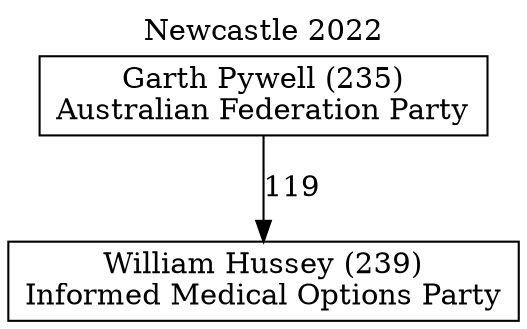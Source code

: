 // House preference flow
digraph "William Hussey (239)_Newcastle_2022" {
	graph [label="Newcastle 2022" labelloc=t mclimit=10]
	node [shape=box]
	"William Hussey (239)" [label="William Hussey (239)
Informed Medical Options Party"]
	"Garth Pywell (235)" [label="Garth Pywell (235)
Australian Federation Party"]
	"Garth Pywell (235)" -> "William Hussey (239)" [label=119]
}

